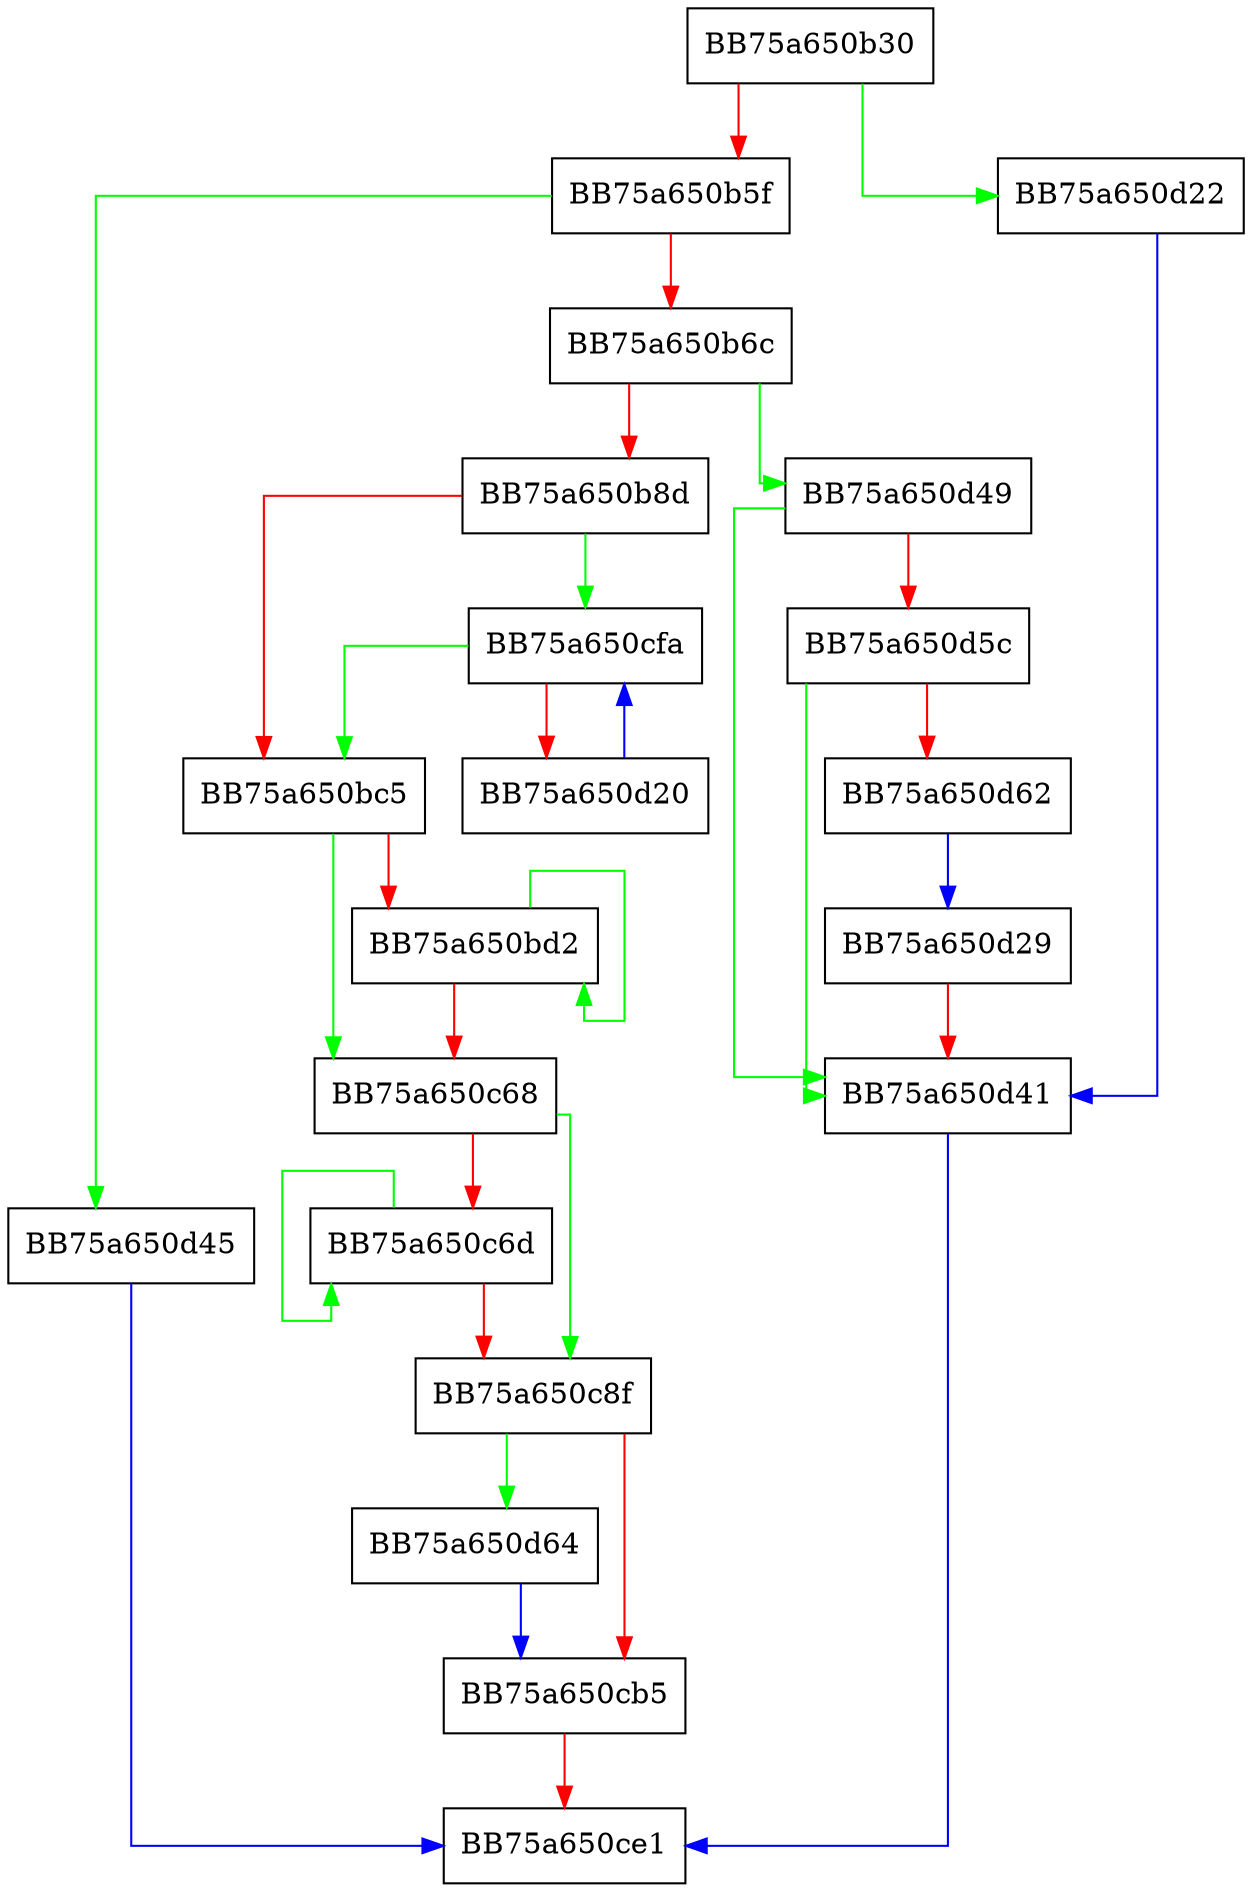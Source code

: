 digraph check_pcode_sig {
  node [shape="box"];
  graph [splines=ortho];
  BB75a650b30 -> BB75a650d22 [color="green"];
  BB75a650b30 -> BB75a650b5f [color="red"];
  BB75a650b5f -> BB75a650d45 [color="green"];
  BB75a650b5f -> BB75a650b6c [color="red"];
  BB75a650b6c -> BB75a650d49 [color="green"];
  BB75a650b6c -> BB75a650b8d [color="red"];
  BB75a650b8d -> BB75a650cfa [color="green"];
  BB75a650b8d -> BB75a650bc5 [color="red"];
  BB75a650bc5 -> BB75a650c68 [color="green"];
  BB75a650bc5 -> BB75a650bd2 [color="red"];
  BB75a650bd2 -> BB75a650bd2 [color="green"];
  BB75a650bd2 -> BB75a650c68 [color="red"];
  BB75a650c68 -> BB75a650c8f [color="green"];
  BB75a650c68 -> BB75a650c6d [color="red"];
  BB75a650c6d -> BB75a650c6d [color="green"];
  BB75a650c6d -> BB75a650c8f [color="red"];
  BB75a650c8f -> BB75a650d64 [color="green"];
  BB75a650c8f -> BB75a650cb5 [color="red"];
  BB75a650cb5 -> BB75a650ce1 [color="red"];
  BB75a650cfa -> BB75a650bc5 [color="green"];
  BB75a650cfa -> BB75a650d20 [color="red"];
  BB75a650d20 -> BB75a650cfa [color="blue"];
  BB75a650d22 -> BB75a650d41 [color="blue"];
  BB75a650d29 -> BB75a650d41 [color="red"];
  BB75a650d41 -> BB75a650ce1 [color="blue"];
  BB75a650d45 -> BB75a650ce1 [color="blue"];
  BB75a650d49 -> BB75a650d41 [color="green"];
  BB75a650d49 -> BB75a650d5c [color="red"];
  BB75a650d5c -> BB75a650d41 [color="green"];
  BB75a650d5c -> BB75a650d62 [color="red"];
  BB75a650d62 -> BB75a650d29 [color="blue"];
  BB75a650d64 -> BB75a650cb5 [color="blue"];
}